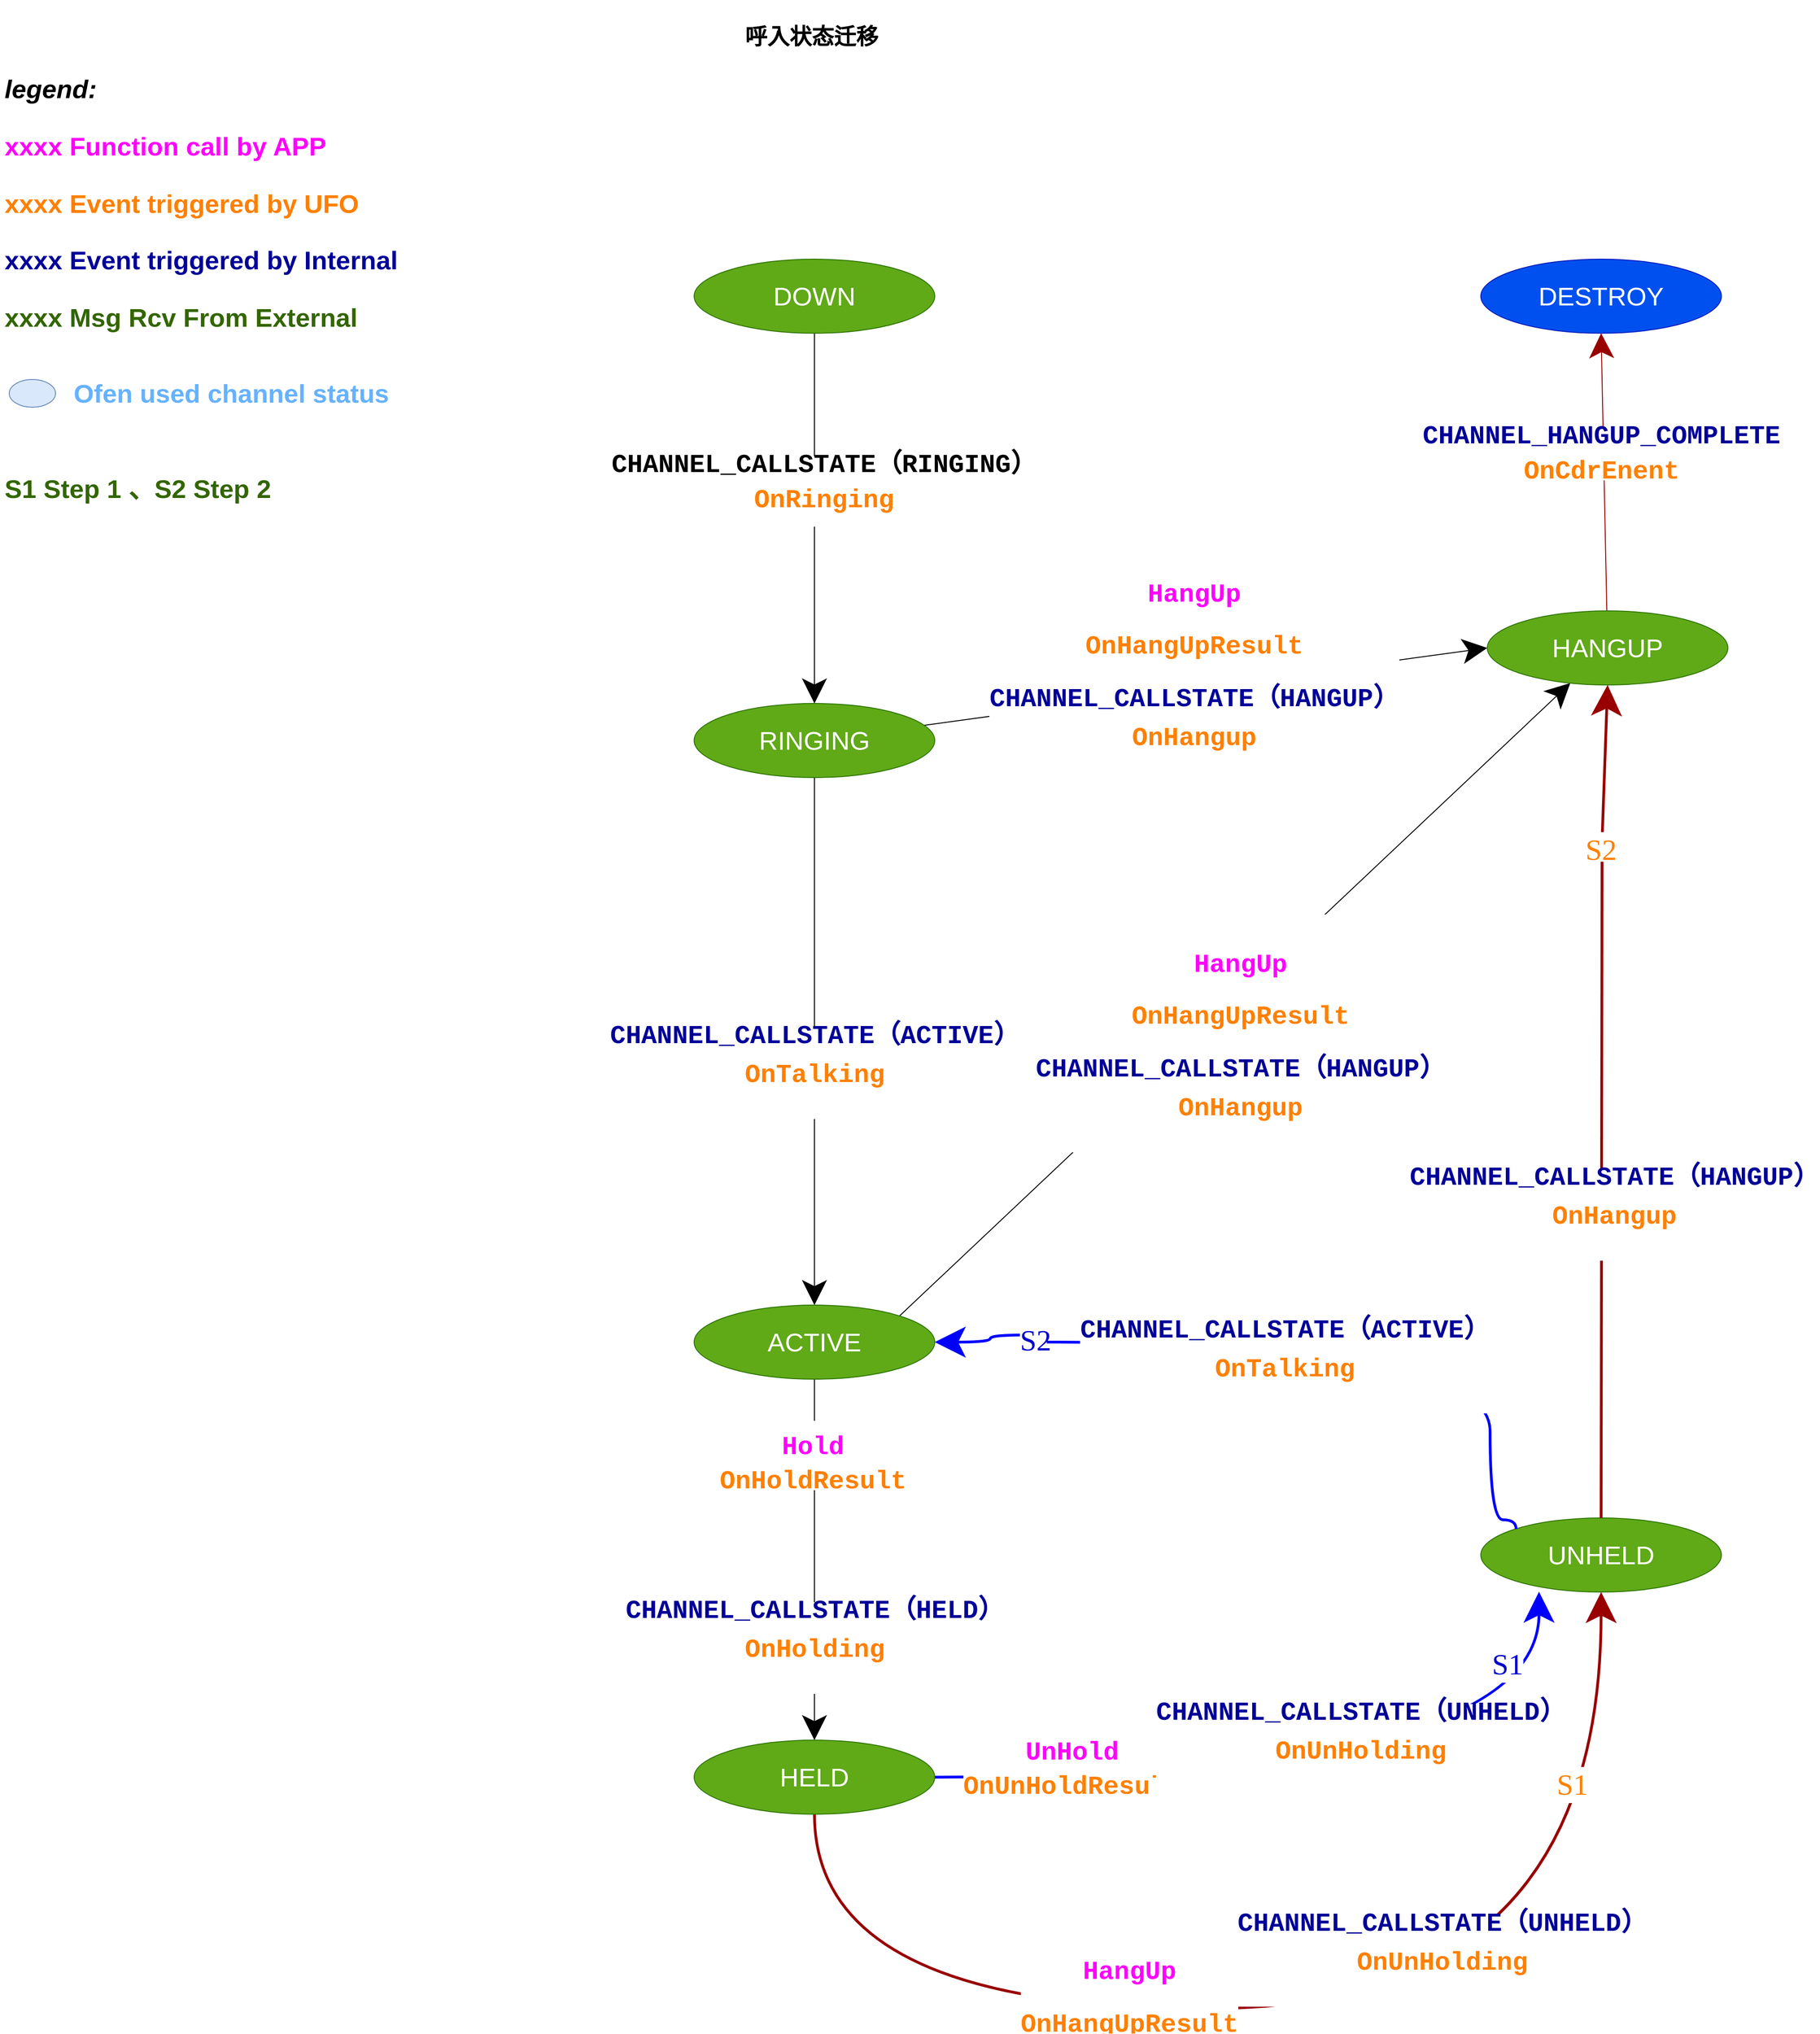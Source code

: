 <mxfile version="16.2.2" type="github">
  <diagram id="Qj7MgNATCYRBkC7Vh015" name="第 1 页">
    <mxGraphModel dx="3197" dy="1193" grid="1" gridSize="10" guides="1" tooltips="1" connect="1" arrows="1" fold="1" page="1" pageScale="1" pageWidth="827" pageHeight="1169" math="0" shadow="0">
      <root>
        <mxCell id="0" />
        <mxCell id="1" parent="0" />
        <mxCell id="Wg9T3s5gL22rxu_gKdYz-32" value="&lt;h1&gt;呼入状态迁移&lt;/h1&gt;&lt;p style=&quot;font-size: 20px&quot;&gt;&lt;br&gt;&lt;/p&gt;&lt;p style=&quot;font-size: 20px&quot;&gt;&lt;br&gt;&lt;/p&gt;&lt;p&gt;&lt;font color=&quot;#ff8000&quot;&gt;&lt;br&gt;&lt;/font&gt;&lt;/p&gt;&lt;p&gt;&lt;font color=&quot;#ff8000&quot;&gt;&lt;br&gt;&lt;/font&gt;&lt;/p&gt;&lt;p&gt;&lt;br&gt;&lt;/p&gt;" style="text;html=1;strokeColor=none;fillColor=none;spacing=5;spacingTop=-20;whiteSpace=wrap;overflow=hidden;rounded=0;" vertex="1" parent="1">
          <mxGeometry x="300" y="30" width="250" height="60" as="geometry" />
        </mxCell>
        <mxCell id="Wg9T3s5gL22rxu_gKdYz-33" value="&lt;h1 style=&quot;font-size: 28px&quot;&gt;&lt;font style=&quot;font-size: 28px&quot;&gt;&lt;br&gt;&lt;/font&gt;&lt;/h1&gt;&lt;p style=&quot;font-size: 28px&quot;&gt;&lt;font style=&quot;font-size: 28px&quot;&gt;&lt;b&gt;&lt;i&gt;legend:&lt;/i&gt;&lt;/b&gt;&lt;/font&gt;&lt;/p&gt;&lt;p style=&quot;font-size: 28px&quot;&gt;&lt;font color=&quot;#ff00ff&quot; style=&quot;font-size: 28px&quot;&gt;&lt;b&gt;xxxx Function call by APP&lt;/b&gt;&lt;/font&gt;&lt;/p&gt;&lt;p style=&quot;font-size: 28px&quot;&gt;&lt;font style=&quot;font-size: 28px&quot;&gt;&lt;b style=&quot;color: rgb(255 , 128 , 0)&quot;&gt;xxxx Event triggered&amp;nbsp;by UFO&lt;/b&gt;&lt;font color=&quot;#ff00ff&quot; style=&quot;font-size: 28px&quot;&gt;&lt;b&gt;&lt;br&gt;&lt;/b&gt;&lt;/font&gt;&lt;/font&gt;&lt;/p&gt;&lt;p style=&quot;font-size: 28px&quot;&gt;&lt;b&gt;&lt;font style=&quot;font-size: 28px&quot;&gt;&lt;font color=&quot;#000099&quot; style=&quot;font-size: 28px&quot;&gt;xxxx Event triggered&amp;nbsp;by Internal&lt;/font&gt;&lt;font color=&quot;#ff00ff&quot; style=&quot;font-size: 28px&quot;&gt;&lt;br&gt;&lt;/font&gt;&lt;/font&gt;&lt;/b&gt;&lt;/p&gt;&lt;p style=&quot;font-size: 28px&quot;&gt;&lt;font color=&quot;#336600&quot; style=&quot;font-size: 28px&quot;&gt;&lt;b&gt;xxxx Msg Rcv From External&lt;/b&gt;&lt;/font&gt;&lt;/p&gt;&lt;p style=&quot;font-size: 28px&quot;&gt;&lt;font color=&quot;#336600&quot; style=&quot;font-size: 28px&quot;&gt;&lt;b&gt;&lt;br&gt;&lt;/b&gt;&lt;/font&gt;&lt;/p&gt;&lt;p style=&quot;font-size: 28px&quot;&gt;&lt;font color=&quot;#336600&quot; style=&quot;font-size: 28px&quot;&gt;&lt;b&gt;&lt;br&gt;&lt;/b&gt;&lt;/font&gt;&lt;/p&gt;&lt;p style=&quot;font-size: 28px&quot;&gt;&lt;font color=&quot;#336600&quot; style=&quot;font-size: 28px&quot;&gt;&lt;b&gt;S1 Step 1 、S2 Step 2&lt;/b&gt;&lt;/font&gt;&lt;/p&gt;&lt;p style=&quot;font-size: 28px&quot;&gt;&lt;font style=&quot;font-size: 28px&quot;&gt;&lt;br&gt;&lt;/font&gt;&lt;/p&gt;&lt;p style=&quot;font-size: 28px&quot;&gt;&lt;font color=&quot;#ff8000&quot; style=&quot;font-size: 28px&quot;&gt;&lt;br&gt;&lt;/font&gt;&lt;/p&gt;&lt;p style=&quot;font-size: 28px&quot;&gt;&lt;font color=&quot;#ff8000&quot; style=&quot;font-size: 28px&quot;&gt;&lt;br&gt;&lt;/font&gt;&lt;/p&gt;&lt;p style=&quot;font-size: 28px&quot;&gt;&lt;br&gt;&lt;/p&gt;" style="text;html=1;strokeColor=none;fillColor=none;spacing=5;spacingTop=-20;whiteSpace=wrap;overflow=hidden;rounded=0;" vertex="1" parent="1">
          <mxGeometry x="-500" y="20" width="661" height="560" as="geometry" />
        </mxCell>
        <mxCell id="Wg9T3s5gL22rxu_gKdYz-34" value="&lt;font color=&quot;#66b2ff&quot; size=&quot;1&quot;&gt;&lt;b style=&quot;font-size: 28px&quot;&gt;Ofen used channel status&lt;/b&gt;&lt;/font&gt;" style="text;html=1;strokeColor=none;fillColor=none;align=center;verticalAlign=middle;whiteSpace=wrap;rounded=0;fontColor=#FF8000;strokeWidth=5;" vertex="1" parent="1">
          <mxGeometry x="-450" y="420" width="400" height="30" as="geometry" />
        </mxCell>
        <mxCell id="Wg9T3s5gL22rxu_gKdYz-35" value="" style="ellipse;whiteSpace=wrap;html=1;fillColor=#dae8fc;strokeColor=#6c8ebf;strokeWidth=1;" vertex="1" parent="1">
          <mxGeometry x="-490" y="420" width="50" height="30" as="geometry" />
        </mxCell>
        <mxCell id="Wg9T3s5gL22rxu_gKdYz-38" style="edgeStyle=orthogonalEdgeStyle;curved=1;rounded=0;orthogonalLoop=1;jettySize=auto;html=1;entryX=0;entryY=0.5;entryDx=0;entryDy=0;fontFamily=Helvetica;fontSize=12;fontColor=default;" edge="1" parent="1" target="Wg9T3s5gL22rxu_gKdYz-41">
          <mxGeometry relative="1" as="geometry">
            <Array as="points">
              <mxPoint x="-540" y="1900" />
              <mxPoint x="-540" y="2940" />
            </Array>
            <mxPoint x="-200" y="1900" as="sourcePoint" />
          </mxGeometry>
        </mxCell>
        <mxCell id="Wg9T3s5gL22rxu_gKdYz-72" value="" style="edgeStyle=orthogonalEdgeStyle;rounded=0;orthogonalLoop=1;jettySize=auto;html=1;endSize=24;" edge="1" parent="1" source="Wg9T3s5gL22rxu_gKdYz-62" target="Wg9T3s5gL22rxu_gKdYz-71">
          <mxGeometry relative="1" as="geometry" />
        </mxCell>
        <mxCell id="Wg9T3s5gL22rxu_gKdYz-62" value="&lt;span style=&quot;font-size: 28px&quot;&gt;DOWN&lt;/span&gt;" style="ellipse;whiteSpace=wrap;html=1;fillColor=#60a917;strokeColor=#2D7600;fontColor=#ffffff;" vertex="1" parent="1">
          <mxGeometry x="250" y="290" width="260" height="80" as="geometry" />
        </mxCell>
        <mxCell id="Wg9T3s5gL22rxu_gKdYz-75" value="" style="edgeStyle=orthogonalEdgeStyle;rounded=0;orthogonalLoop=1;jettySize=auto;html=1;endSize=24;" edge="1" parent="1" source="Wg9T3s5gL22rxu_gKdYz-71" target="Wg9T3s5gL22rxu_gKdYz-74">
          <mxGeometry relative="1" as="geometry" />
        </mxCell>
        <mxCell id="Wg9T3s5gL22rxu_gKdYz-97" style="rounded=0;orthogonalLoop=1;jettySize=auto;html=1;fontColor=#FF8000;endSize=24;entryX=0;entryY=0.5;entryDx=0;entryDy=0;" edge="1" parent="1" source="Wg9T3s5gL22rxu_gKdYz-71" target="Wg9T3s5gL22rxu_gKdYz-95">
          <mxGeometry relative="1" as="geometry" />
        </mxCell>
        <mxCell id="Wg9T3s5gL22rxu_gKdYz-71" value="&lt;span style=&quot;font-size: 28px&quot;&gt;RINGING&lt;/span&gt;" style="ellipse;whiteSpace=wrap;html=1;fillColor=#60a917;strokeColor=#2D7600;fontColor=#ffffff;" vertex="1" parent="1">
          <mxGeometry x="250" y="770" width="260" height="80" as="geometry" />
        </mxCell>
        <mxCell id="Wg9T3s5gL22rxu_gKdYz-84" value="" style="edgeStyle=orthogonalEdgeStyle;rounded=0;orthogonalLoop=1;jettySize=auto;html=1;fontColor=#FF8000;endSize=24;" edge="1" parent="1" source="Wg9T3s5gL22rxu_gKdYz-74" target="Wg9T3s5gL22rxu_gKdYz-83">
          <mxGeometry relative="1" as="geometry" />
        </mxCell>
        <mxCell id="Wg9T3s5gL22rxu_gKdYz-98" style="rounded=0;orthogonalLoop=1;jettySize=auto;html=1;exitX=1;exitY=0;exitDx=0;exitDy=0;fontColor=#FF8000;endSize=24;" edge="1" parent="1" source="Wg9T3s5gL22rxu_gKdYz-74" target="Wg9T3s5gL22rxu_gKdYz-95">
          <mxGeometry relative="1" as="geometry" />
        </mxCell>
        <mxCell id="Wg9T3s5gL22rxu_gKdYz-74" value="&lt;span style=&quot;font-size: 28px&quot;&gt;ACTIVE&lt;/span&gt;" style="ellipse;whiteSpace=wrap;html=1;fillColor=#60a917;strokeColor=#2D7600;fontColor=#ffffff;" vertex="1" parent="1">
          <mxGeometry x="250" y="1420" width="260" height="80" as="geometry" />
        </mxCell>
        <mxCell id="Wg9T3s5gL22rxu_gKdYz-78" value="&lt;div style=&quot;font-family: &amp;#34;consolas&amp;#34; , &amp;#34;courier new&amp;#34; , monospace ; line-height: 19px ; font-size: 28px&quot;&gt;&lt;span&gt;CHANNEL_CALLSTATE（RINGING）&lt;/span&gt;&lt;br&gt;&lt;/div&gt;&lt;div style=&quot;font-family: &amp;#34;consolas&amp;#34; , &amp;#34;courier new&amp;#34; , monospace ; line-height: 19px ; font-size: 28px&quot;&gt;&lt;span&gt;&lt;br&gt;&lt;/span&gt;&lt;/div&gt;&lt;div style=&quot;font-family: &amp;#34;consolas&amp;#34; , &amp;#34;courier new&amp;#34; , monospace ; line-height: 19px ; font-size: 28px&quot;&gt;&lt;span&gt;&lt;font color=&quot;#ff8000&quot;&gt;OnRinging&lt;/font&gt;&lt;/span&gt;&lt;/div&gt;&lt;div style=&quot;font-family: &amp;#34;consolas&amp;#34; , &amp;#34;courier new&amp;#34; , monospace ; line-height: 19px ; font-size: 28px&quot;&gt;&lt;div style=&quot;font-family: &amp;#34;consolas&amp;#34; , &amp;#34;courier new&amp;#34; , monospace ; line-height: 19px&quot;&gt;&lt;br&gt;&lt;/div&gt;&lt;/div&gt;" style="edgeLabel;html=1;align=center;verticalAlign=middle;resizable=0;points=[];fontSize=15;fontColor=default;labelBackgroundColor=default;fontStyle=1;labelBorderColor=none;" vertex="1" connectable="0" parent="1">
          <mxGeometry x="390" y="540.002" as="geometry" />
        </mxCell>
        <mxCell id="Wg9T3s5gL22rxu_gKdYz-79" value="&lt;div style=&quot;line-height: 19px&quot;&gt;&lt;font face=&quot;consolas, courier new, monospace&quot;&gt;&lt;span style=&quot;font-size: 28px&quot;&gt;CHANNEL_CALLSTATE（ACTIVE）&lt;/span&gt;&lt;/font&gt;&lt;br&gt;&lt;/div&gt;&lt;div style=&quot;font-family: &amp;quot;consolas&amp;quot; , &amp;quot;courier new&amp;quot; , monospace ; line-height: 19px ; font-size: 28px&quot;&gt;&lt;span&gt;&lt;br&gt;&lt;/span&gt;&lt;/div&gt;&lt;div style=&quot;font-family: &amp;quot;consolas&amp;quot; , &amp;quot;courier new&amp;quot; , monospace ; line-height: 19px ; font-size: 28px&quot;&gt;&lt;span style=&quot;color: rgb(255 , 128 , 0)&quot;&gt;OnTalking&lt;/span&gt;&lt;span&gt;&lt;br&gt;&lt;/span&gt;&lt;/div&gt;&lt;div style=&quot;font-family: &amp;quot;consolas&amp;quot; , &amp;quot;courier new&amp;quot; , monospace ; line-height: 19px ; font-size: 28px&quot;&gt;&lt;span&gt;&lt;br&gt;&lt;/span&gt;&lt;/div&gt;&lt;div style=&quot;font-family: &amp;quot;consolas&amp;quot; , &amp;quot;courier new&amp;quot; , monospace ; line-height: 19px ; font-size: 28px&quot;&gt;&lt;div style=&quot;font-family: &amp;quot;consolas&amp;quot; , &amp;quot;courier new&amp;quot; , monospace ; line-height: 19px&quot;&gt;&lt;br&gt;&lt;/div&gt;&lt;/div&gt;" style="edgeLabel;html=1;align=center;verticalAlign=middle;resizable=0;points=[];fontSize=15;fontColor=#000099;labelBackgroundColor=default;fontStyle=1;" vertex="1" connectable="0" parent="1">
          <mxGeometry x="380" y="1169.002" as="geometry" />
        </mxCell>
        <mxCell id="Wg9T3s5gL22rxu_gKdYz-88" style="edgeStyle=orthogonalEdgeStyle;rounded=0;orthogonalLoop=1;jettySize=auto;html=1;entryX=0.242;entryY=0.996;entryDx=0;entryDy=0;entryPerimeter=0;fontColor=#FF8000;curved=1;endSize=24;fillColor=#d80073;strokeColor=#0000FF;startSize=6;strokeWidth=3;" edge="1" parent="1" source="Wg9T3s5gL22rxu_gKdYz-83" target="Wg9T3s5gL22rxu_gKdYz-87">
          <mxGeometry relative="1" as="geometry" />
        </mxCell>
        <mxCell id="Wg9T3s5gL22rxu_gKdYz-106" style="edgeStyle=orthogonalEdgeStyle;curved=1;rounded=0;orthogonalLoop=1;jettySize=auto;html=1;entryX=0.5;entryY=1;entryDx=0;entryDy=0;fontColor=#FF8000;endSize=24;targetPerimeterSpacing=9;strokeColor=#990000;strokeWidth=3;" edge="1" parent="1" source="Wg9T3s5gL22rxu_gKdYz-83" target="Wg9T3s5gL22rxu_gKdYz-87">
          <mxGeometry relative="1" as="geometry">
            <Array as="points">
              <mxPoint x="380" y="2180" />
              <mxPoint x="1230" y="2180" />
            </Array>
          </mxGeometry>
        </mxCell>
        <mxCell id="Wg9T3s5gL22rxu_gKdYz-83" value="&lt;span style=&quot;font-size: 28px&quot;&gt;HELD&lt;/span&gt;" style="ellipse;whiteSpace=wrap;html=1;fillColor=#60a917;strokeColor=#2D7600;fontColor=#ffffff;" vertex="1" parent="1">
          <mxGeometry x="250" y="1890" width="260" height="80" as="geometry" />
        </mxCell>
        <mxCell id="Wg9T3s5gL22rxu_gKdYz-85" value="&lt;div style=&quot;line-height: 19px&quot;&gt;&lt;font face=&quot;consolas, courier new, monospace&quot;&gt;&lt;span style=&quot;font-size: 28px&quot;&gt;CHANNEL_CALLSTATE（HELD）&lt;/span&gt;&lt;/font&gt;&lt;br&gt;&lt;/div&gt;&lt;div style=&quot;font-family: &amp;#34;consolas&amp;#34; , &amp;#34;courier new&amp;#34; , monospace ; line-height: 19px ; font-size: 28px&quot;&gt;&lt;span&gt;&lt;br&gt;&lt;/span&gt;&lt;/div&gt;&lt;div style=&quot;font-family: &amp;#34;consolas&amp;#34; , &amp;#34;courier new&amp;#34; , monospace ; line-height: 19px ; font-size: 28px&quot;&gt;&lt;span style=&quot;color: rgb(255 , 128 , 0)&quot;&gt;OnHolding&lt;/span&gt;&lt;span&gt;&lt;br&gt;&lt;/span&gt;&lt;/div&gt;&lt;div style=&quot;font-family: &amp;#34;consolas&amp;#34; , &amp;#34;courier new&amp;#34; , monospace ; line-height: 19px ; font-size: 28px&quot;&gt;&lt;span&gt;&lt;br&gt;&lt;/span&gt;&lt;/div&gt;&lt;div style=&quot;font-family: &amp;#34;consolas&amp;#34; , &amp;#34;courier new&amp;#34; , monospace ; line-height: 19px ; font-size: 28px&quot;&gt;&lt;div style=&quot;font-family: &amp;#34;consolas&amp;#34; , &amp;#34;courier new&amp;#34; , monospace ; line-height: 19px&quot;&gt;&lt;br&gt;&lt;/div&gt;&lt;/div&gt;" style="edgeLabel;html=1;align=center;verticalAlign=middle;resizable=0;points=[];fontSize=15;fontColor=#000099;labelBackgroundColor=default;fontStyle=1;" vertex="1" connectable="0" parent="1">
          <mxGeometry x="380" y="1790.002" as="geometry" />
        </mxCell>
        <mxCell id="Wg9T3s5gL22rxu_gKdYz-86" value="&lt;div style=&quot;font-family: &amp;quot;consolas&amp;quot; , &amp;quot;courier new&amp;quot; , monospace ; line-height: 19px ; font-size: 28px&quot;&gt;&lt;div style=&quot;font-family: &amp;quot;consolas&amp;quot; , &amp;quot;courier new&amp;quot; , monospace ; line-height: 19px ; font-size: 28px&quot;&gt;&lt;h1 class=&quot;topictitle1&quot; style=&quot;font-size: 28px&quot;&gt;&lt;font color=&quot;#ff00ff&quot; style=&quot;font-size: 28px&quot;&gt;Hold&lt;/font&gt;&lt;/h1&gt;&lt;div style=&quot;font-size: 28px&quot;&gt;&lt;font style=&quot;font-size: 28px&quot; color=&quot;#ff8000&quot;&gt;OnHoldResult&lt;/font&gt;&lt;/div&gt;&lt;/div&gt;&lt;/div&gt;" style="edgeLabel;html=1;align=center;verticalAlign=middle;resizable=0;points=[];fontSize=28;fontColor=#CC00CC;labelBackgroundColor=default;fontStyle=1;" vertex="1" connectable="0" parent="1">
          <mxGeometry x="390" y="1580" as="geometry">
            <mxPoint x="-12" y="2" as="offset" />
          </mxGeometry>
        </mxCell>
        <mxCell id="Wg9T3s5gL22rxu_gKdYz-91" style="edgeStyle=orthogonalEdgeStyle;rounded=0;orthogonalLoop=1;jettySize=auto;html=1;entryX=1;entryY=0.5;entryDx=0;entryDy=0;fontColor=#FF8000;exitX=0;exitY=0;exitDx=0;exitDy=0;curved=1;endSize=24;fillColor=#d80073;strokeColor=#0000FF;startSize=6;strokeWidth=3;startArrow=none;" edge="1" parent="1" source="Wg9T3s5gL22rxu_gKdYz-124" target="Wg9T3s5gL22rxu_gKdYz-74">
          <mxGeometry relative="1" as="geometry">
            <Array as="points" />
          </mxGeometry>
        </mxCell>
        <mxCell id="Wg9T3s5gL22rxu_gKdYz-103" style="rounded=0;orthogonalLoop=1;jettySize=auto;html=1;entryX=0.5;entryY=1;entryDx=0;entryDy=0;fontColor=#FF8000;strokeColor=#990000;targetPerimeterSpacing=9;endSize=24;strokeWidth=3;exitX=0.5;exitY=0;exitDx=0;exitDy=0;startArrow=none;" edge="1" parent="1" source="Wg9T3s5gL22rxu_gKdYz-121" target="Wg9T3s5gL22rxu_gKdYz-95">
          <mxGeometry relative="1" as="geometry" />
        </mxCell>
        <mxCell id="Wg9T3s5gL22rxu_gKdYz-87" value="&lt;span style=&quot;font-size: 28px&quot;&gt;UNHELD&lt;/span&gt;" style="ellipse;whiteSpace=wrap;html=1;fillColor=#60a917;strokeColor=#2D7600;fontColor=#ffffff;" vertex="1" parent="1">
          <mxGeometry x="1100" y="1650" width="260" height="80" as="geometry" />
        </mxCell>
        <mxCell id="Wg9T3s5gL22rxu_gKdYz-89" value="&lt;div style=&quot;font-family: &amp;quot;consolas&amp;quot; , &amp;quot;courier new&amp;quot; , monospace ; font-size: 28px ; line-height: 19px&quot;&gt;&lt;div style=&quot;font-family: &amp;quot;consolas&amp;quot; , &amp;quot;courier new&amp;quot; , monospace ; line-height: 19px ; font-size: 28px&quot;&gt;&lt;h1 class=&quot;topictitle1&quot; style=&quot;font-size: 28px&quot;&gt;&lt;font color=&quot;#ff00ff&quot; style=&quot;font-size: 28px&quot;&gt;UnHold&lt;/font&gt;&lt;/h1&gt;&lt;div style=&quot;font-size: 28px&quot;&gt;&lt;font style=&quot;font-size: 28px&quot; color=&quot;#ff8000&quot;&gt;OnUnHoldResult&lt;/font&gt;&lt;/div&gt;&lt;/div&gt;&lt;/div&gt;" style="edgeLabel;html=1;align=center;verticalAlign=middle;resizable=0;points=[];fontSize=28;fontColor=#CC00CC;labelBackgroundColor=default;fontStyle=1;" vertex="1" connectable="0" parent="1">
          <mxGeometry x="670" y="1910" as="geometry">
            <mxPoint x="-12" y="2" as="offset" />
          </mxGeometry>
        </mxCell>
        <mxCell id="Wg9T3s5gL22rxu_gKdYz-90" value="&lt;div style=&quot;line-height: 19px&quot;&gt;&lt;font face=&quot;consolas, courier new, monospace&quot;&gt;&lt;span style=&quot;font-size: 28px&quot;&gt;CHANNEL_CALLSTATE（UNHELD）&lt;/span&gt;&lt;/font&gt;&lt;br&gt;&lt;/div&gt;&lt;div style=&quot;font-family: &amp;#34;consolas&amp;#34; , &amp;#34;courier new&amp;#34; , monospace ; line-height: 19px ; font-size: 28px&quot;&gt;&lt;span&gt;&lt;br&gt;&lt;/span&gt;&lt;/div&gt;&lt;div style=&quot;font-family: &amp;#34;consolas&amp;#34; , &amp;#34;courier new&amp;#34; , monospace ; line-height: 19px ; font-size: 28px&quot;&gt;&lt;span style=&quot;color: rgb(255 , 128 , 0)&quot;&gt;OnUnHolding&lt;/span&gt;&lt;span&gt;&lt;br&gt;&lt;/span&gt;&lt;/div&gt;&lt;div style=&quot;font-family: &amp;#34;consolas&amp;#34; , &amp;#34;courier new&amp;#34; , monospace ; line-height: 19px ; font-size: 28px&quot;&gt;&lt;span&gt;&lt;br&gt;&lt;/span&gt;&lt;/div&gt;&lt;div style=&quot;font-family: &amp;#34;consolas&amp;#34; , &amp;#34;courier new&amp;#34; , monospace ; line-height: 19px ; font-size: 28px&quot;&gt;&lt;div style=&quot;font-family: &amp;#34;consolas&amp;#34; , &amp;#34;courier new&amp;#34; , monospace ; line-height: 19px&quot;&gt;&lt;br&gt;&lt;/div&gt;&lt;/div&gt;" style="edgeLabel;html=1;align=center;verticalAlign=middle;resizable=0;points=[];fontSize=15;fontColor=#000099;labelBackgroundColor=default;fontStyle=1;" vertex="1" connectable="0" parent="1">
          <mxGeometry x="970" y="1900.002" as="geometry" />
        </mxCell>
        <mxCell id="Wg9T3s5gL22rxu_gKdYz-115" style="edgeStyle=none;rounded=0;orthogonalLoop=1;jettySize=auto;html=1;entryX=0.5;entryY=1;entryDx=0;entryDy=0;fontColor=#FF8000;endSize=24;targetPerimeterSpacing=9;strokeColor=#990000;strokeWidth=1;" edge="1" parent="1" source="Wg9T3s5gL22rxu_gKdYz-95" target="Wg9T3s5gL22rxu_gKdYz-113">
          <mxGeometry relative="1" as="geometry" />
        </mxCell>
        <mxCell id="Wg9T3s5gL22rxu_gKdYz-95" value="&lt;span style=&quot;font-size: 28px&quot;&gt;HANGUP&lt;/span&gt;" style="ellipse;whiteSpace=wrap;html=1;fillColor=#60a917;strokeColor=#2D7600;fontColor=#ffffff;" vertex="1" parent="1">
          <mxGeometry x="1107" y="670" width="260" height="80" as="geometry" />
        </mxCell>
        <mxCell id="Wg9T3s5gL22rxu_gKdYz-99" value="&lt;div style=&quot;font-family: &amp;#34;consolas&amp;#34; , &amp;#34;courier new&amp;#34; , monospace ; line-height: 19px ; font-size: 28px&quot;&gt;&lt;div style=&quot;font-family: &amp;#34;consolas&amp;#34; , &amp;#34;courier new&amp;#34; , monospace ; line-height: 19px&quot;&gt;&lt;h1 class=&quot;topictitle1&quot;&gt;&lt;font color=&quot;#ff00ff&quot; style=&quot;font-size: 28px&quot;&gt;HangUp&lt;/font&gt;&lt;/h1&gt;&lt;div&gt;&lt;font style=&quot;font-size: 28px&quot; color=&quot;#ff8000&quot;&gt;OnHangUpResult&lt;/font&gt;&lt;/div&gt;&lt;div&gt;&lt;font style=&quot;font-size: 28px&quot; color=&quot;#ff8000&quot;&gt;&lt;br&gt;&lt;/font&gt;&lt;/div&gt;&lt;div&gt;&lt;font style=&quot;font-size: 28px&quot; color=&quot;#ff8000&quot;&gt;&lt;br&gt;&lt;/font&gt;&lt;/div&gt;&lt;div&gt;&lt;div style=&quot;color: rgb(0 , 0 , 153) ; font-family: &amp;#34;helvetica&amp;#34; ; font-size: 15px ; line-height: 19px&quot;&gt;&lt;font face=&quot;consolas, courier new, monospace&quot;&gt;&lt;span style=&quot;font-size: 28px&quot;&gt;CHANNEL_CALLSTATE（HANGUP）&lt;/span&gt;&lt;/font&gt;&lt;br&gt;&lt;/div&gt;&lt;div style=&quot;color: rgb(0 , 0 , 153) ; line-height: 19px&quot;&gt;&lt;br&gt;&lt;/div&gt;&lt;div style=&quot;color: rgb(0 , 0 , 153) ; line-height: 19px&quot;&gt;&lt;span style=&quot;color: rgb(255 , 128 , 0)&quot;&gt;OnHangup&lt;/span&gt;&lt;br&gt;&lt;/div&gt;&lt;/div&gt;&lt;div&gt;&lt;span style=&quot;color: rgb(255 , 128 , 0)&quot;&gt;&lt;br&gt;&lt;/span&gt;&lt;/div&gt;&lt;div&gt;&lt;font style=&quot;font-size: 28px&quot; color=&quot;#ff8000&quot;&gt;&lt;br&gt;&lt;/font&gt;&lt;/div&gt;&lt;/div&gt;&lt;/div&gt;" style="edgeLabel;html=1;align=center;verticalAlign=middle;resizable=0;points=[];fontSize=15;fontColor=#CC00CC;labelBackgroundColor=default;fontStyle=1;" vertex="1" connectable="0" parent="1">
          <mxGeometry x="520" y="920" as="geometry">
            <mxPoint x="320" y="206" as="offset" />
          </mxGeometry>
        </mxCell>
        <mxCell id="Wg9T3s5gL22rxu_gKdYz-101" value="&lt;div style=&quot;font-family: &amp;quot;consolas&amp;quot; , &amp;quot;courier new&amp;quot; , monospace ; line-height: 19px ; font-size: 28px&quot;&gt;&lt;div style=&quot;font-family: &amp;quot;consolas&amp;quot; , &amp;quot;courier new&amp;quot; , monospace ; line-height: 19px&quot;&gt;&lt;h1 class=&quot;topictitle1&quot;&gt;&lt;font color=&quot;#ff00ff&quot; style=&quot;font-size: 28px&quot;&gt;HangUp&lt;/font&gt;&lt;/h1&gt;&lt;div&gt;&lt;font style=&quot;font-size: 28px&quot; color=&quot;#ff8000&quot;&gt;OnHangUpResult&lt;/font&gt;&lt;/div&gt;&lt;/div&gt;&lt;/div&gt;" style="edgeLabel;html=1;align=center;verticalAlign=middle;resizable=0;points=[];fontSize=15;fontColor=#CC00CC;labelBackgroundColor=default;fontStyle=1;" vertex="1" connectable="0" parent="1">
          <mxGeometry x="400" y="1940" as="geometry">
            <mxPoint x="320" y="206" as="offset" />
          </mxGeometry>
        </mxCell>
        <mxCell id="Wg9T3s5gL22rxu_gKdYz-108" value="&lt;div style=&quot;line-height: 19px&quot;&gt;&lt;br&gt;&lt;/div&gt;&lt;div style=&quot;font-family: &amp;#34;consolas&amp;#34; , &amp;#34;courier new&amp;#34; , monospace ; line-height: 19px ; font-size: 28px&quot;&gt;&lt;div style=&quot;font-family: &amp;#34;consolas&amp;#34; , &amp;#34;courier new&amp;#34; , monospace ; line-height: 19px&quot;&gt;&lt;br&gt;&lt;/div&gt;&lt;/div&gt;" style="edgeLabel;html=1;align=center;verticalAlign=middle;resizable=0;points=[];fontSize=15;fontColor=#000099;labelBackgroundColor=default;fontStyle=1;" vertex="1" connectable="0" parent="1">
          <mxGeometry x="890" y="1120.002" as="geometry" />
        </mxCell>
        <mxCell id="Wg9T3s5gL22rxu_gKdYz-109" value="&lt;div style=&quot;line-height: 19px&quot;&gt;&lt;font face=&quot;consolas, courier new, monospace&quot;&gt;&lt;span style=&quot;font-size: 28px&quot;&gt;CHANNEL_CALLSTATE（UNHELD）&lt;/span&gt;&lt;/font&gt;&lt;br&gt;&lt;/div&gt;&lt;div style=&quot;font-family: &amp;#34;consolas&amp;#34; , &amp;#34;courier new&amp;#34; , monospace ; line-height: 19px ; font-size: 28px&quot;&gt;&lt;span&gt;&lt;br&gt;&lt;/span&gt;&lt;/div&gt;&lt;div style=&quot;font-family: &amp;#34;consolas&amp;#34; , &amp;#34;courier new&amp;#34; , monospace ; line-height: 19px ; font-size: 28px&quot;&gt;&lt;span style=&quot;color: rgb(255 , 128 , 0)&quot;&gt;OnUnHolding&lt;/span&gt;&lt;span&gt;&lt;br&gt;&lt;/span&gt;&lt;/div&gt;&lt;div style=&quot;font-family: &amp;#34;consolas&amp;#34; , &amp;#34;courier new&amp;#34; , monospace ; line-height: 19px ; font-size: 28px&quot;&gt;&lt;span&gt;&lt;br&gt;&lt;/span&gt;&lt;/div&gt;&lt;div style=&quot;font-family: &amp;#34;consolas&amp;#34; , &amp;#34;courier new&amp;#34; , monospace ; line-height: 19px ; font-size: 28px&quot;&gt;&lt;div style=&quot;font-family: &amp;#34;consolas&amp;#34; , &amp;#34;courier new&amp;#34; , monospace ; line-height: 19px&quot;&gt;&lt;br&gt;&lt;/div&gt;&lt;/div&gt;" style="edgeLabel;html=1;align=center;verticalAlign=middle;resizable=0;points=[];fontSize=15;fontColor=#000099;labelBackgroundColor=default;fontStyle=1;" vertex="1" connectable="0" parent="1">
          <mxGeometry x="1020" y="2100.002" as="geometry">
            <mxPoint x="38" y="28" as="offset" />
          </mxGeometry>
        </mxCell>
        <mxCell id="Wg9T3s5gL22rxu_gKdYz-113" value="&lt;span style=&quot;font-size: 28px&quot;&gt;DESTROY&lt;/span&gt;" style="ellipse;whiteSpace=wrap;html=1;fillColor=#0050ef;strokeColor=#001DBC;fontColor=#ffffff;" vertex="1" parent="1">
          <mxGeometry x="1100" y="290" width="260" height="80" as="geometry" />
        </mxCell>
        <mxCell id="Wg9T3s5gL22rxu_gKdYz-114" value="&lt;div style=&quot;font-family: &amp;quot;consolas&amp;quot; , &amp;quot;courier new&amp;quot; , monospace ; line-height: 19px&quot;&gt;&lt;font style=&quot;font-size: 28px&quot;&gt;CHANNEL_HANGUP_COMPLETE&lt;/font&gt;&lt;/div&gt;&lt;div style=&quot;font-family: &amp;quot;consolas&amp;quot; , &amp;quot;courier new&amp;quot; , monospace ; line-height: 19px&quot;&gt;&lt;font style=&quot;font-size: 28px&quot;&gt;&lt;br&gt;&lt;/font&gt;&lt;/div&gt;&lt;div style=&quot;font-family: &amp;quot;consolas&amp;quot; , &amp;quot;courier new&amp;quot; , monospace ; line-height: 19px&quot;&gt;&lt;font style=&quot;font-size: 28px&quot; color=&quot;#ff8000&quot;&gt;OnCdrEnent&lt;/font&gt;&lt;/div&gt;" style="edgeLabel;html=1;align=center;verticalAlign=middle;resizable=0;points=[];fontSize=28;fontColor=#000099;labelBackgroundColor=default;fontStyle=1" vertex="1" connectable="0" parent="1">
          <mxGeometry x="1229.999" y="499.997" as="geometry" />
        </mxCell>
        <mxCell id="Wg9T3s5gL22rxu_gKdYz-116" value="&lt;div style=&quot;font-family: &amp;#34;consolas&amp;#34; , &amp;#34;courier new&amp;#34; , monospace ; line-height: 19px ; font-size: 28px&quot;&gt;&lt;div style=&quot;font-family: &amp;#34;consolas&amp;#34; , &amp;#34;courier new&amp;#34; , monospace ; line-height: 19px&quot;&gt;&lt;h1 class=&quot;topictitle1&quot;&gt;&lt;font color=&quot;#ff00ff&quot; style=&quot;font-size: 28px&quot;&gt;HangUp&lt;/font&gt;&lt;/h1&gt;&lt;div&gt;&lt;font style=&quot;font-size: 28px&quot; color=&quot;#ff8000&quot;&gt;OnHangUpResult&lt;/font&gt;&lt;/div&gt;&lt;div&gt;&lt;font style=&quot;font-size: 28px&quot; color=&quot;#ff8000&quot;&gt;&lt;br&gt;&lt;/font&gt;&lt;/div&gt;&lt;div&gt;&lt;font style=&quot;font-size: 28px&quot; color=&quot;#ff8000&quot;&gt;&lt;br&gt;&lt;/font&gt;&lt;/div&gt;&lt;div&gt;&lt;div style=&quot;color: rgb(0 , 0 , 153) ; font-family: &amp;#34;helvetica&amp;#34; ; font-size: 15px ; line-height: 19px&quot;&gt;&lt;font face=&quot;consolas, courier new, monospace&quot;&gt;&lt;span style=&quot;font-size: 28px&quot;&gt;CHANNEL_CALLSTATE（HANGUP）&lt;/span&gt;&lt;/font&gt;&lt;br&gt;&lt;/div&gt;&lt;div style=&quot;color: rgb(0 , 0 , 153) ; line-height: 19px&quot;&gt;&lt;br&gt;&lt;/div&gt;&lt;div style=&quot;color: rgb(0 , 0 , 153) ; line-height: 19px&quot;&gt;&lt;span style=&quot;color: rgb(255 , 128 , 0)&quot;&gt;OnHangup&lt;/span&gt;&lt;br&gt;&lt;/div&gt;&lt;/div&gt;&lt;div&gt;&lt;span style=&quot;color: rgb(255 , 128 , 0)&quot;&gt;&lt;br&gt;&lt;/span&gt;&lt;/div&gt;&lt;div&gt;&lt;font style=&quot;font-size: 28px&quot; color=&quot;#ff8000&quot;&gt;&lt;br&gt;&lt;/font&gt;&lt;/div&gt;&lt;/div&gt;&lt;/div&gt;" style="edgeLabel;html=1;align=center;verticalAlign=middle;resizable=0;points=[];fontSize=15;fontColor=#CC00CC;labelBackgroundColor=default;fontStyle=1;" vertex="1" connectable="0" parent="1">
          <mxGeometry x="470" y="520" as="geometry">
            <mxPoint x="320" y="206" as="offset" />
          </mxGeometry>
        </mxCell>
        <mxCell id="Wg9T3s5gL22rxu_gKdYz-118" value="&lt;font style=&quot;font-size: 32px&quot;&gt;S1&lt;/font&gt;" style="ellipse;whiteSpace=wrap;html=1;aspect=fixed;strokeWidth=1;fontFamily=Tahoma;spacingBottom=4;spacingRight=2;strokeColor=#d3d3d3;labelBackgroundColor=default;labelBorderColor=none;fontColor=#FF8000;perimeterSpacing=1;" vertex="1" parent="1">
          <mxGeometry x="1190" y="1930" width="20" height="20" as="geometry" />
        </mxCell>
        <mxCell id="Wg9T3s5gL22rxu_gKdYz-121" value="&lt;font style=&quot;font-size: 32px&quot;&gt;S2&lt;/font&gt;" style="ellipse;whiteSpace=wrap;html=1;aspect=fixed;strokeWidth=1;fontFamily=Tahoma;spacingBottom=4;spacingRight=2;strokeColor=#d3d3d3;labelBackgroundColor=default;labelBorderColor=none;fontColor=#FF8000;perimeterSpacing=1;" vertex="1" parent="1">
          <mxGeometry x="1221" y="920" width="20" height="20" as="geometry" />
        </mxCell>
        <mxCell id="Wg9T3s5gL22rxu_gKdYz-122" value="" style="rounded=0;orthogonalLoop=1;jettySize=auto;html=1;entryX=0.5;entryY=1;entryDx=0;entryDy=0;fontColor=#FF8000;strokeColor=#990000;endSize=24;strokeWidth=3;exitX=0.5;exitY=0;exitDx=0;exitDy=0;endArrow=none;" edge="1" parent="1" source="Wg9T3s5gL22rxu_gKdYz-87" target="Wg9T3s5gL22rxu_gKdYz-121">
          <mxGeometry relative="1" as="geometry">
            <mxPoint x="1230" y="1650" as="sourcePoint" />
            <mxPoint x="1237" y="750.0" as="targetPoint" />
          </mxGeometry>
        </mxCell>
        <mxCell id="Wg9T3s5gL22rxu_gKdYz-123" value="&lt;font style=&quot;font-size: 32px&quot; color=&quot;#0000cc&quot;&gt;S1&lt;/font&gt;" style="ellipse;whiteSpace=wrap;html=1;aspect=fixed;strokeWidth=1;fontFamily=Tahoma;spacingBottom=4;spacingRight=2;strokeColor=#d3d3d3;labelBackgroundColor=default;labelBorderColor=none;fontColor=#FF8000;perimeterSpacing=1;" vertex="1" parent="1">
          <mxGeometry x="1120" y="1800" width="20" height="20" as="geometry" />
        </mxCell>
        <mxCell id="Wg9T3s5gL22rxu_gKdYz-124" value="&lt;font style=&quot;font-size: 32px&quot; color=&quot;#0000cc&quot;&gt;S2&lt;/font&gt;" style="ellipse;whiteSpace=wrap;html=1;aspect=fixed;strokeWidth=1;fontFamily=Tahoma;spacingBottom=4;spacingRight=2;strokeColor=#d3d3d3;labelBackgroundColor=default;labelBorderColor=none;fontColor=#FF8000;perimeterSpacing=1;" vertex="1" parent="1">
          <mxGeometry x="610" y="1450" width="20" height="20" as="geometry" />
        </mxCell>
        <mxCell id="Wg9T3s5gL22rxu_gKdYz-126" value="" style="edgeStyle=orthogonalEdgeStyle;rounded=0;orthogonalLoop=1;jettySize=auto;html=1;entryX=1;entryY=0.5;entryDx=0;entryDy=0;fontColor=#FF8000;exitX=0;exitY=0;exitDx=0;exitDy=0;curved=1;endSize=24;fillColor=#d80073;strokeColor=#0000FF;startSize=6;strokeWidth=3;endArrow=none;" edge="1" parent="1" source="Wg9T3s5gL22rxu_gKdYz-87" target="Wg9T3s5gL22rxu_gKdYz-124">
          <mxGeometry relative="1" as="geometry">
            <mxPoint x="1138.076" y="1661.716" as="sourcePoint" />
            <mxPoint x="510.0" y="1460" as="targetPoint" />
            <Array as="points">
              <mxPoint x="1138" y="1652" />
              <mxPoint x="1110" y="1652" />
              <mxPoint x="1110" y="1460" />
            </Array>
          </mxGeometry>
        </mxCell>
        <mxCell id="Wg9T3s5gL22rxu_gKdYz-104" value="&lt;div style=&quot;line-height: 19px&quot;&gt;&lt;font face=&quot;consolas, courier new, monospace&quot;&gt;&lt;span style=&quot;font-size: 28px&quot;&gt;CHANNEL_CALLSTATE（HANGUP）&lt;/span&gt;&lt;/font&gt;&lt;br&gt;&lt;/div&gt;&lt;div style=&quot;font-family: &amp;#34;consolas&amp;#34; , &amp;#34;courier new&amp;#34; , monospace ; line-height: 19px ; font-size: 28px&quot;&gt;&lt;span&gt;&lt;br&gt;&lt;/span&gt;&lt;/div&gt;&lt;div style=&quot;font-family: &amp;#34;consolas&amp;#34; , &amp;#34;courier new&amp;#34; , monospace ; line-height: 19px ; font-size: 28px&quot;&gt;&lt;span style=&quot;color: rgb(255 , 128 , 0)&quot;&gt;OnHangup&lt;/span&gt;&lt;span&gt;&lt;br&gt;&lt;/span&gt;&lt;/div&gt;&lt;div style=&quot;font-family: &amp;#34;consolas&amp;#34; , &amp;#34;courier new&amp;#34; , monospace ; line-height: 19px ; font-size: 28px&quot;&gt;&lt;span&gt;&lt;br&gt;&lt;/span&gt;&lt;/div&gt;&lt;div style=&quot;font-family: &amp;#34;consolas&amp;#34; , &amp;#34;courier new&amp;#34; , monospace ; line-height: 19px ; font-size: 28px&quot;&gt;&lt;div style=&quot;font-family: &amp;#34;consolas&amp;#34; , &amp;#34;courier new&amp;#34; , monospace ; line-height: 19px&quot;&gt;&lt;br&gt;&lt;/div&gt;&lt;/div&gt;" style="edgeLabel;html=1;align=center;verticalAlign=middle;resizable=0;points=[];fontSize=15;fontColor=#000099;labelBackgroundColor=default;fontStyle=1;" vertex="1" connectable="0" parent="1">
          <mxGeometry x="1040" y="1169.002" as="geometry">
            <mxPoint x="204" y="153" as="offset" />
          </mxGeometry>
        </mxCell>
        <mxCell id="Wg9T3s5gL22rxu_gKdYz-92" value="&lt;div style=&quot;line-height: 19px&quot;&gt;&lt;font face=&quot;consolas, courier new, monospace&quot;&gt;&lt;span style=&quot;font-size: 28px&quot;&gt;CHANNEL_CALLSTATE（ACTIVE）&lt;/span&gt;&lt;/font&gt;&lt;br&gt;&lt;/div&gt;&lt;div style=&quot;font-family: &amp;quot;consolas&amp;quot; , &amp;quot;courier new&amp;quot; , monospace ; line-height: 19px ; font-size: 28px&quot;&gt;&lt;span&gt;&lt;br&gt;&lt;/span&gt;&lt;/div&gt;&lt;div style=&quot;font-family: &amp;quot;consolas&amp;quot; , &amp;quot;courier new&amp;quot; , monospace ; line-height: 19px ; font-size: 28px&quot;&gt;&lt;span style=&quot;color: rgb(255 , 128 , 0)&quot;&gt;OnTalking&lt;/span&gt;&lt;span&gt;&lt;br&gt;&lt;/span&gt;&lt;/div&gt;&lt;div style=&quot;font-family: &amp;quot;consolas&amp;quot; , &amp;quot;courier new&amp;quot; , monospace ; line-height: 19px ; font-size: 28px&quot;&gt;&lt;span&gt;&lt;br&gt;&lt;/span&gt;&lt;/div&gt;&lt;div style=&quot;font-family: &amp;quot;consolas&amp;quot; , &amp;quot;courier new&amp;quot; , monospace ; line-height: 19px ; font-size: 28px&quot;&gt;&lt;div style=&quot;font-family: &amp;quot;consolas&amp;quot; , &amp;quot;courier new&amp;quot; , monospace ; line-height: 19px&quot;&gt;&lt;br&gt;&lt;/div&gt;&lt;/div&gt;" style="edgeLabel;html=1;align=center;verticalAlign=middle;resizable=0;points=[];fontSize=15;fontColor=#000099;labelBackgroundColor=default;fontStyle=1;" vertex="1" connectable="0" parent="1">
          <mxGeometry x="880" y="1520.002" as="geometry">
            <mxPoint x="8" y="-33" as="offset" />
          </mxGeometry>
        </mxCell>
      </root>
    </mxGraphModel>
  </diagram>
</mxfile>
